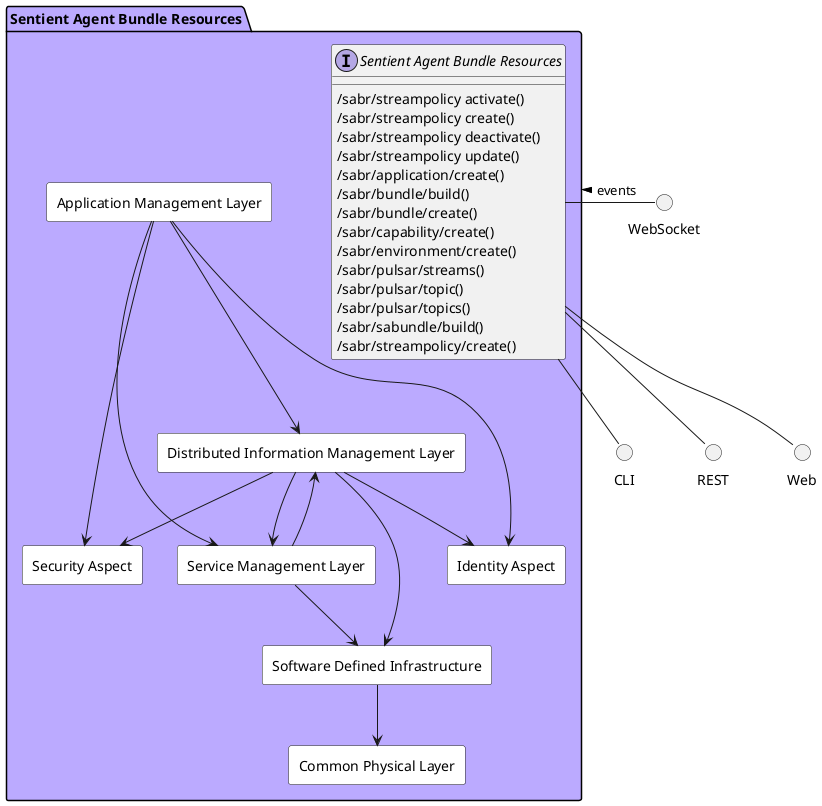 @startuml



package "Sentient Agent Bundle Resources" #bbaaff {

    interface "Sentient Agent Bundle Resources" as i {
    
            /sabr/streampolicy activate()
            /sabr/streampolicy create()
            /sabr/streampolicy deactivate()
            /sabr/streampolicy update()
            /sabr/application/create()
            /sabr/bundle/build()
            /sabr/bundle/create()
            /sabr/capability/create()
            /sabr/environment/create()
            /sabr/pulsar/streams()
            /sabr/pulsar/topic()
            /sabr/pulsar/topics()
            /sabr/sabundle/build()
            /sabr/streampolicy/create()
    
    }
}

circle REST
circle Web
circle CLI
circle WebSocket

i -down- Web
i -down- CLI
i -down- REST
WebSocket -left- i: events >

package "Sentient Agent Bundle Resources" #bbaaff {


rectangle "Application Management Layer" #white {
}

rectangle "Common Physical Layer" #white {
}

rectangle "Distributed Information Management Layer" #white {
}

rectangle "Identity Aspect" #white {
}

rectangle "Security Aspect" #white {
}

rectangle "Service Management Layer" #white {
}

rectangle "Software Defined Infrastructure" #white {
}

    "Application Management Layer" --> "Distributed Information Management Layer"
    
    "Application Management Layer" --> "Service Management Layer"
    
    "Application Management Layer" --> "Security Aspect"
    
    "Application Management Layer" --> "Identity Aspect"
    
    "Distributed Information Management Layer" --> "Software Defined Infrastructure"
    
    "Distributed Information Management Layer" --> "Service Management Layer"
    
    "Distributed Information Management Layer" --> "Security Aspect"
    
    "Distributed Information Management Layer" --> "Identity Aspect"
    
    "Service Management Layer" --> "Software Defined Infrastructure"
    
    "Service Management Layer" --> "Distributed Information Management Layer"
    
    "Software Defined Infrastructure" --> "Common Physical Layer"
    
}



@enduml
